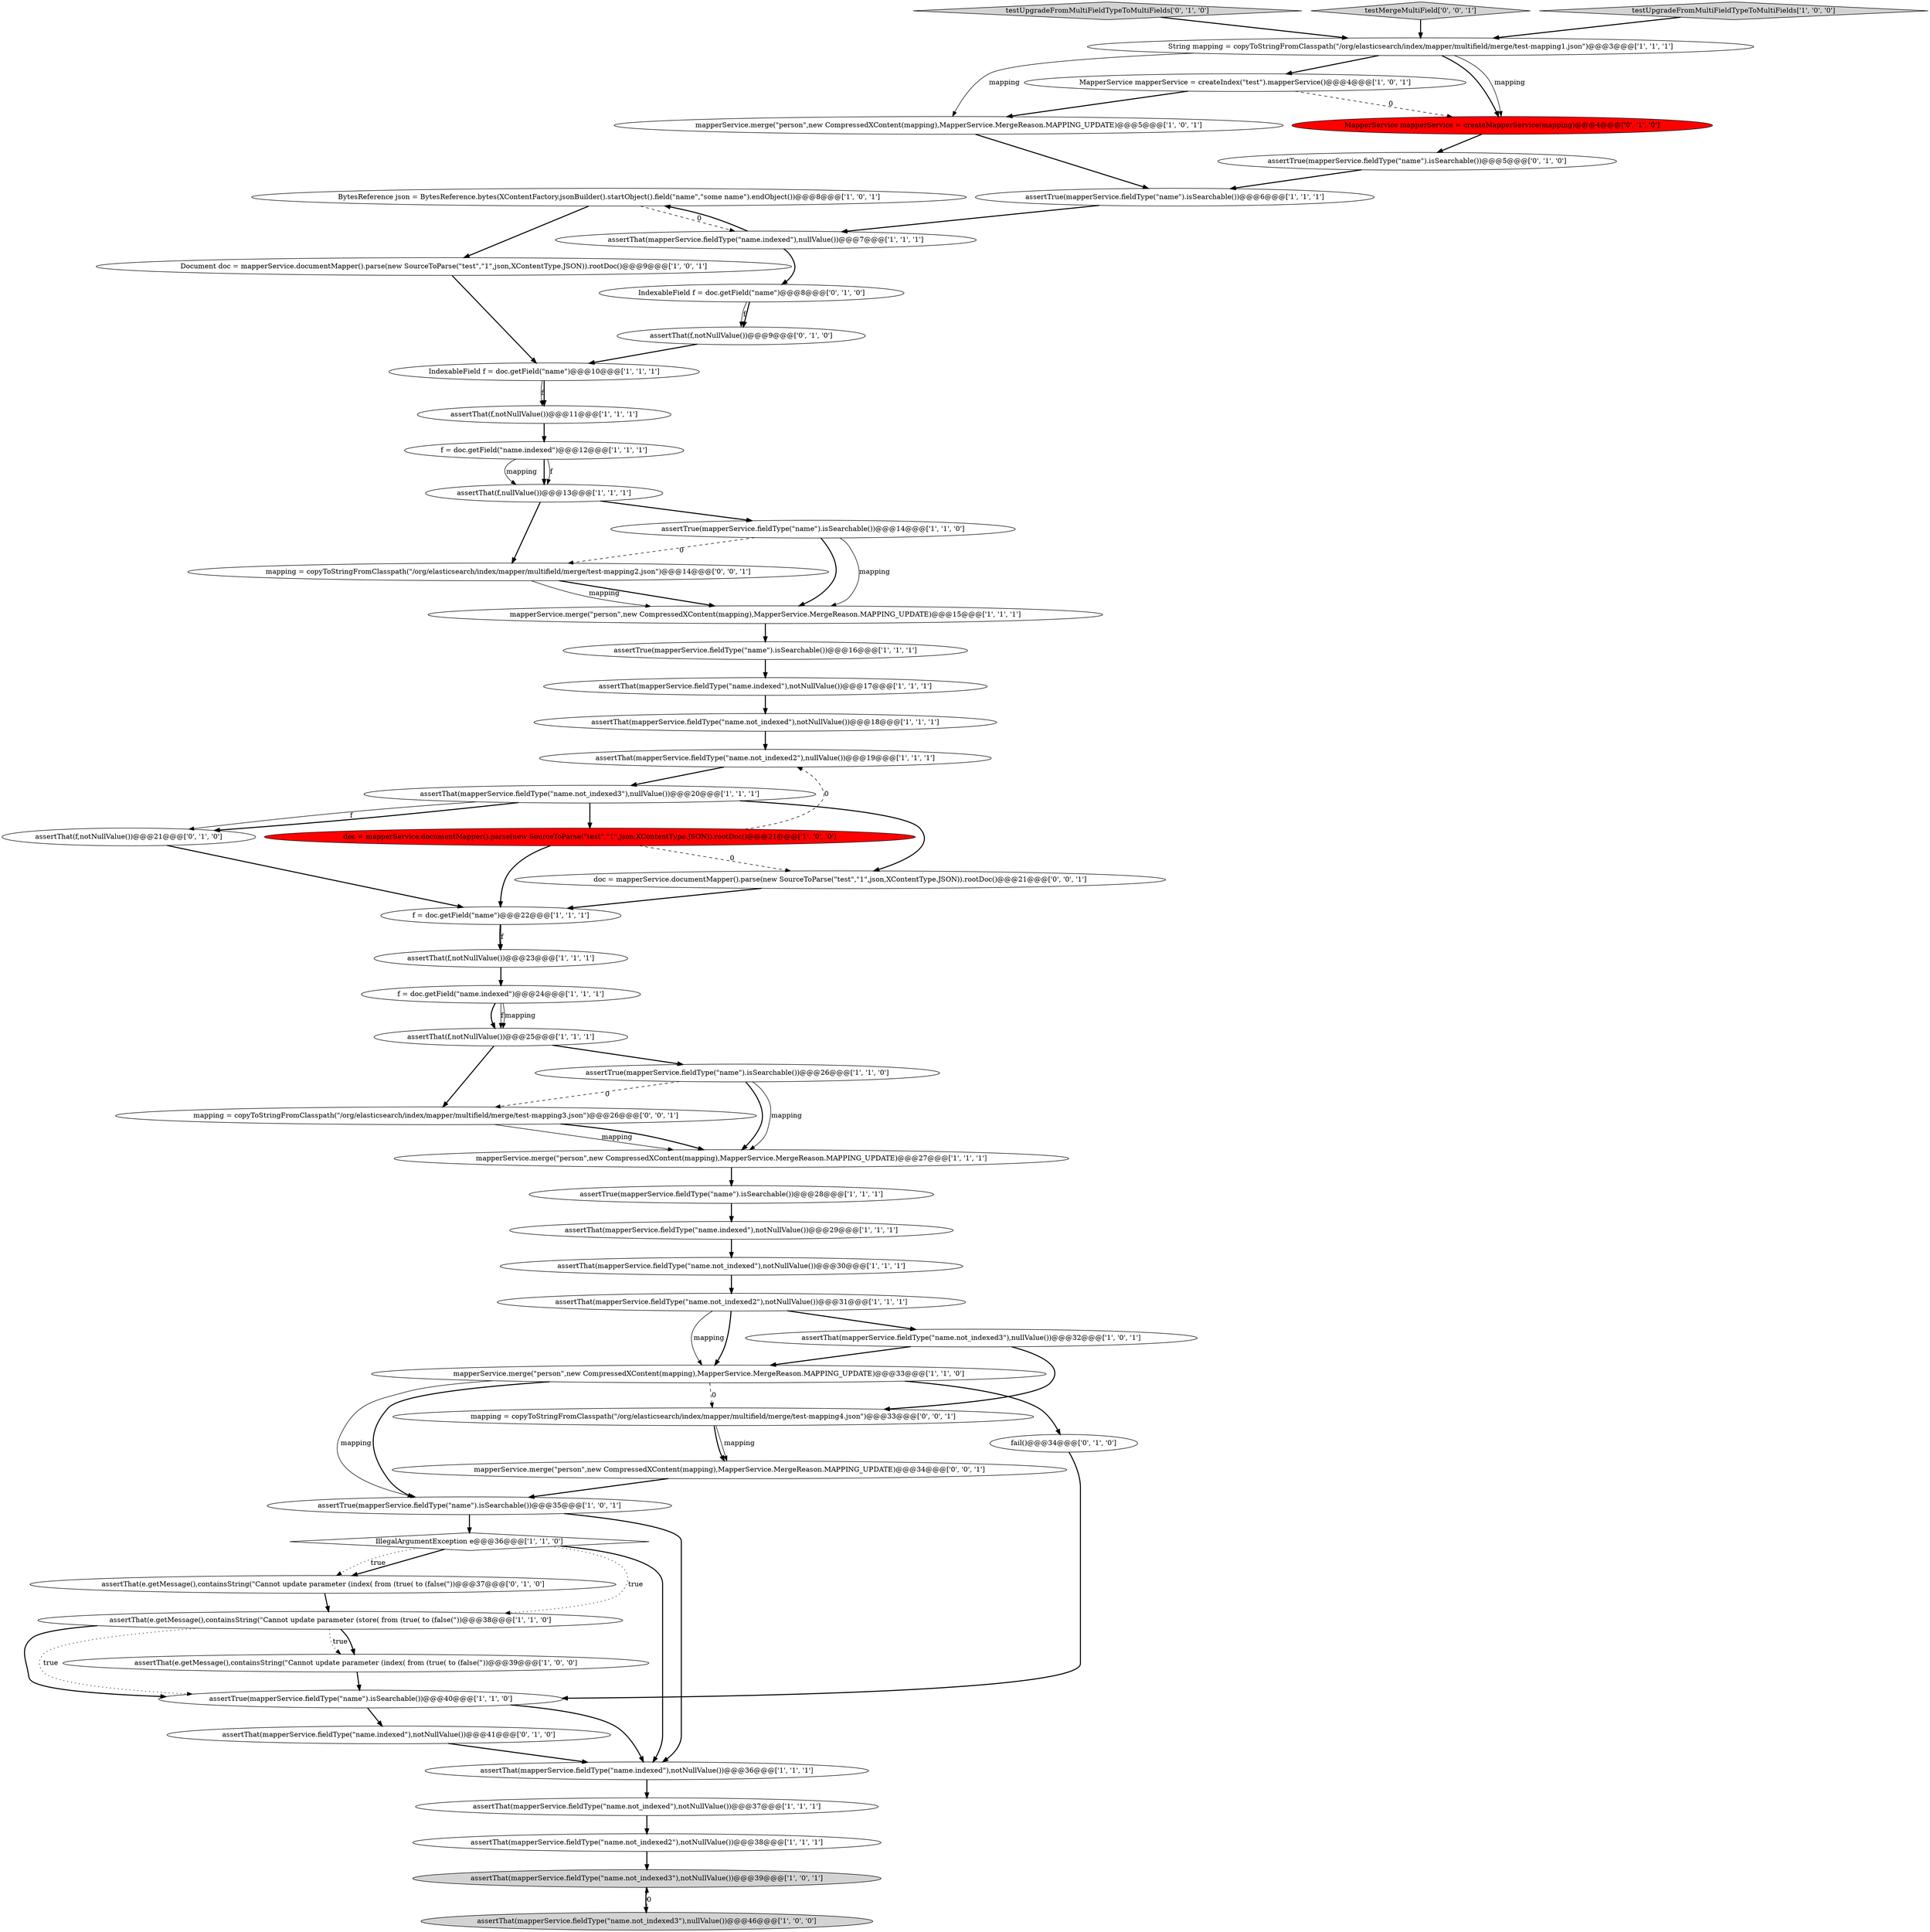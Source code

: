 digraph {
20 [style = filled, label = "f = doc.getField(\"name.indexed\")@@@12@@@['1', '1', '1']", fillcolor = white, shape = ellipse image = "AAA0AAABBB1BBB"];
11 [style = filled, label = "assertThat(f,notNullValue())@@@25@@@['1', '1', '1']", fillcolor = white, shape = ellipse image = "AAA0AAABBB1BBB"];
41 [style = filled, label = "assertThat(mapperService.fieldType(\"name.not_indexed3\"),nullValue())@@@46@@@['1', '0', '0']", fillcolor = lightgray, shape = ellipse image = "AAA0AAABBB1BBB"];
38 [style = filled, label = "IllegalArgumentException e@@@36@@@['1', '1', '0']", fillcolor = white, shape = diamond image = "AAA0AAABBB1BBB"];
44 [style = filled, label = "assertThat(f,notNullValue())@@@21@@@['0', '1', '0']", fillcolor = white, shape = ellipse image = "AAA0AAABBB2BBB"];
56 [style = filled, label = "mapping = copyToStringFromClasspath(\"/org/elasticsearch/index/mapper/multifield/merge/test-mapping2.json\")@@@14@@@['0', '0', '1']", fillcolor = white, shape = ellipse image = "AAA0AAABBB3BBB"];
14 [style = filled, label = "String mapping = copyToStringFromClasspath(\"/org/elasticsearch/index/mapper/multifield/merge/test-mapping1.json\")@@@3@@@['1', '1', '1']", fillcolor = white, shape = ellipse image = "AAA0AAABBB1BBB"];
1 [style = filled, label = "IndexableField f = doc.getField(\"name\")@@@10@@@['1', '1', '1']", fillcolor = white, shape = ellipse image = "AAA0AAABBB1BBB"];
23 [style = filled, label = "mapperService.merge(\"person\",new CompressedXContent(mapping),MapperService.MergeReason.MAPPING_UPDATE)@@@5@@@['1', '0', '1']", fillcolor = white, shape = ellipse image = "AAA0AAABBB1BBB"];
26 [style = filled, label = "assertThat(mapperService.fieldType(\"name.indexed\"),notNullValue())@@@36@@@['1', '1', '1']", fillcolor = white, shape = ellipse image = "AAA0AAABBB1BBB"];
28 [style = filled, label = "assertThat(mapperService.fieldType(\"name.indexed\"),notNullValue())@@@29@@@['1', '1', '1']", fillcolor = white, shape = ellipse image = "AAA0AAABBB1BBB"];
15 [style = filled, label = "mapperService.merge(\"person\",new CompressedXContent(mapping),MapperService.MergeReason.MAPPING_UPDATE)@@@27@@@['1', '1', '1']", fillcolor = white, shape = ellipse image = "AAA0AAABBB1BBB"];
19 [style = filled, label = "assertTrue(mapperService.fieldType(\"name\").isSearchable())@@@16@@@['1', '1', '1']", fillcolor = white, shape = ellipse image = "AAA0AAABBB1BBB"];
7 [style = filled, label = "assertThat(e.getMessage(),containsString(\"Cannot update parameter (index( from (true( to (false(\"))@@@39@@@['1', '0', '0']", fillcolor = white, shape = ellipse image = "AAA0AAABBB1BBB"];
22 [style = filled, label = "assertThat(e.getMessage(),containsString(\"Cannot update parameter (store( from (true( to (false(\"))@@@38@@@['1', '1', '0']", fillcolor = white, shape = ellipse image = "AAA0AAABBB1BBB"];
24 [style = filled, label = "assertThat(f,notNullValue())@@@11@@@['1', '1', '1']", fillcolor = white, shape = ellipse image = "AAA0AAABBB1BBB"];
37 [style = filled, label = "assertTrue(mapperService.fieldType(\"name\").isSearchable())@@@14@@@['1', '1', '0']", fillcolor = white, shape = ellipse image = "AAA0AAABBB1BBB"];
45 [style = filled, label = "IndexableField f = doc.getField(\"name\")@@@8@@@['0', '1', '0']", fillcolor = white, shape = ellipse image = "AAA0AAABBB2BBB"];
17 [style = filled, label = "f = doc.getField(\"name\")@@@22@@@['1', '1', '1']", fillcolor = white, shape = ellipse image = "AAA0AAABBB1BBB"];
43 [style = filled, label = "testUpgradeFromMultiFieldTypeToMultiFields['0', '1', '0']", fillcolor = lightgray, shape = diamond image = "AAA0AAABBB2BBB"];
50 [style = filled, label = "MapperService mapperService = createMapperService(mapping)@@@4@@@['0', '1', '0']", fillcolor = red, shape = ellipse image = "AAA1AAABBB2BBB"];
13 [style = filled, label = "assertTrue(mapperService.fieldType(\"name\").isSearchable())@@@6@@@['1', '1', '1']", fillcolor = white, shape = ellipse image = "AAA0AAABBB1BBB"];
51 [style = filled, label = "mapperService.merge(\"person\",new CompressedXContent(mapping),MapperService.MergeReason.MAPPING_UPDATE)@@@34@@@['0', '0', '1']", fillcolor = white, shape = ellipse image = "AAA0AAABBB3BBB"];
55 [style = filled, label = "mapping = copyToStringFromClasspath(\"/org/elasticsearch/index/mapper/multifield/merge/test-mapping4.json\")@@@33@@@['0', '0', '1']", fillcolor = white, shape = ellipse image = "AAA0AAABBB3BBB"];
31 [style = filled, label = "assertThat(mapperService.fieldType(\"name.indexed\"),notNullValue())@@@17@@@['1', '1', '1']", fillcolor = white, shape = ellipse image = "AAA0AAABBB1BBB"];
21 [style = filled, label = "assertThat(mapperService.fieldType(\"name.not_indexed3\"),nullValue())@@@20@@@['1', '1', '1']", fillcolor = white, shape = ellipse image = "AAA0AAABBB1BBB"];
40 [style = filled, label = "assertThat(mapperService.fieldType(\"name.not_indexed2\"),notNullValue())@@@31@@@['1', '1', '1']", fillcolor = white, shape = ellipse image = "AAA0AAABBB1BBB"];
2 [style = filled, label = "Document doc = mapperService.documentMapper().parse(new SourceToParse(\"test\",\"1\",json,XContentType.JSON)).rootDoc()@@@9@@@['1', '0', '1']", fillcolor = white, shape = ellipse image = "AAA0AAABBB1BBB"];
54 [style = filled, label = "testMergeMultiField['0', '0', '1']", fillcolor = lightgray, shape = diamond image = "AAA0AAABBB3BBB"];
12 [style = filled, label = "f = doc.getField(\"name.indexed\")@@@24@@@['1', '1', '1']", fillcolor = white, shape = ellipse image = "AAA0AAABBB1BBB"];
18 [style = filled, label = "testUpgradeFromMultiFieldTypeToMultiFields['1', '0', '0']", fillcolor = lightgray, shape = diamond image = "AAA0AAABBB1BBB"];
33 [style = filled, label = "assertThat(mapperService.fieldType(\"name.not_indexed3\"),notNullValue())@@@39@@@['1', '0', '1']", fillcolor = lightgray, shape = ellipse image = "AAA0AAABBB1BBB"];
35 [style = filled, label = "assertTrue(mapperService.fieldType(\"name\").isSearchable())@@@26@@@['1', '1', '0']", fillcolor = white, shape = ellipse image = "AAA0AAABBB1BBB"];
46 [style = filled, label = "assertThat(mapperService.fieldType(\"name.indexed\"),notNullValue())@@@41@@@['0', '1', '0']", fillcolor = white, shape = ellipse image = "AAA0AAABBB2BBB"];
48 [style = filled, label = "assertThat(f,notNullValue())@@@9@@@['0', '1', '0']", fillcolor = white, shape = ellipse image = "AAA0AAABBB2BBB"];
10 [style = filled, label = "assertThat(mapperService.fieldType(\"name.not_indexed3\"),nullValue())@@@32@@@['1', '0', '1']", fillcolor = white, shape = ellipse image = "AAA0AAABBB1BBB"];
47 [style = filled, label = "fail()@@@34@@@['0', '1', '0']", fillcolor = white, shape = ellipse image = "AAA0AAABBB2BBB"];
8 [style = filled, label = "mapperService.merge(\"person\",new CompressedXContent(mapping),MapperService.MergeReason.MAPPING_UPDATE)@@@15@@@['1', '1', '1']", fillcolor = white, shape = ellipse image = "AAA0AAABBB1BBB"];
49 [style = filled, label = "assertTrue(mapperService.fieldType(\"name\").isSearchable())@@@5@@@['0', '1', '0']", fillcolor = white, shape = ellipse image = "AAA0AAABBB2BBB"];
52 [style = filled, label = "doc = mapperService.documentMapper().parse(new SourceToParse(\"test\",\"1\",json,XContentType.JSON)).rootDoc()@@@21@@@['0', '0', '1']", fillcolor = white, shape = ellipse image = "AAA0AAABBB3BBB"];
29 [style = filled, label = "assertTrue(mapperService.fieldType(\"name\").isSearchable())@@@35@@@['1', '0', '1']", fillcolor = white, shape = ellipse image = "AAA0AAABBB1BBB"];
53 [style = filled, label = "mapping = copyToStringFromClasspath(\"/org/elasticsearch/index/mapper/multifield/merge/test-mapping3.json\")@@@26@@@['0', '0', '1']", fillcolor = white, shape = ellipse image = "AAA0AAABBB3BBB"];
16 [style = filled, label = "assertThat(f,nullValue())@@@13@@@['1', '1', '1']", fillcolor = white, shape = ellipse image = "AAA0AAABBB1BBB"];
9 [style = filled, label = "mapperService.merge(\"person\",new CompressedXContent(mapping),MapperService.MergeReason.MAPPING_UPDATE)@@@33@@@['1', '1', '0']", fillcolor = white, shape = ellipse image = "AAA0AAABBB1BBB"];
27 [style = filled, label = "BytesReference json = BytesReference.bytes(XContentFactory.jsonBuilder().startObject().field(\"name\",\"some name\").endObject())@@@8@@@['1', '0', '1']", fillcolor = white, shape = ellipse image = "AAA0AAABBB1BBB"];
25 [style = filled, label = "assertTrue(mapperService.fieldType(\"name\").isSearchable())@@@28@@@['1', '1', '1']", fillcolor = white, shape = ellipse image = "AAA0AAABBB1BBB"];
5 [style = filled, label = "assertThat(mapperService.fieldType(\"name.indexed\"),nullValue())@@@7@@@['1', '1', '1']", fillcolor = white, shape = ellipse image = "AAA0AAABBB1BBB"];
0 [style = filled, label = "assertTrue(mapperService.fieldType(\"name\").isSearchable())@@@40@@@['1', '1', '0']", fillcolor = white, shape = ellipse image = "AAA0AAABBB1BBB"];
39 [style = filled, label = "assertThat(mapperService.fieldType(\"name.not_indexed2\"),nullValue())@@@19@@@['1', '1', '1']", fillcolor = white, shape = ellipse image = "AAA0AAABBB1BBB"];
4 [style = filled, label = "assertThat(f,notNullValue())@@@23@@@['1', '1', '1']", fillcolor = white, shape = ellipse image = "AAA0AAABBB1BBB"];
3 [style = filled, label = "assertThat(mapperService.fieldType(\"name.not_indexed2\"),notNullValue())@@@38@@@['1', '1', '1']", fillcolor = white, shape = ellipse image = "AAA0AAABBB1BBB"];
6 [style = filled, label = "doc = mapperService.documentMapper().parse(new SourceToParse(\"test\",\"1\",json,XContentType.JSON)).rootDoc()@@@21@@@['1', '0', '0']", fillcolor = red, shape = ellipse image = "AAA1AAABBB1BBB"];
42 [style = filled, label = "assertThat(e.getMessage(),containsString(\"Cannot update parameter (index( from (true( to (false(\"))@@@37@@@['0', '1', '0']", fillcolor = white, shape = ellipse image = "AAA0AAABBB2BBB"];
30 [style = filled, label = "assertThat(mapperService.fieldType(\"name.not_indexed\"),notNullValue())@@@37@@@['1', '1', '1']", fillcolor = white, shape = ellipse image = "AAA0AAABBB1BBB"];
36 [style = filled, label = "assertThat(mapperService.fieldType(\"name.not_indexed\"),notNullValue())@@@30@@@['1', '1', '1']", fillcolor = white, shape = ellipse image = "AAA0AAABBB1BBB"];
32 [style = filled, label = "MapperService mapperService = createIndex(\"test\").mapperService()@@@4@@@['1', '0', '1']", fillcolor = white, shape = ellipse image = "AAA0AAABBB1BBB"];
34 [style = filled, label = "assertThat(mapperService.fieldType(\"name.not_indexed\"),notNullValue())@@@18@@@['1', '1', '1']", fillcolor = white, shape = ellipse image = "AAA0AAABBB1BBB"];
16->37 [style = bold, label=""];
32->23 [style = bold, label=""];
0->46 [style = bold, label=""];
15->25 [style = bold, label=""];
1->24 [style = solid, label="f"];
20->16 [style = solid, label="mapping"];
55->51 [style = bold, label=""];
5->45 [style = bold, label=""];
21->52 [style = bold, label=""];
38->42 [style = bold, label=""];
45->48 [style = bold, label=""];
20->16 [style = bold, label=""];
22->0 [style = bold, label=""];
23->13 [style = bold, label=""];
49->13 [style = bold, label=""];
56->8 [style = bold, label=""];
9->47 [style = bold, label=""];
38->26 [style = bold, label=""];
47->0 [style = bold, label=""];
9->29 [style = bold, label=""];
48->1 [style = bold, label=""];
27->2 [style = bold, label=""];
27->5 [style = dashed, label="0"];
21->44 [style = bold, label=""];
25->28 [style = bold, label=""];
28->36 [style = bold, label=""];
16->56 [style = bold, label=""];
22->0 [style = dotted, label="true"];
22->7 [style = dotted, label="true"];
12->11 [style = bold, label=""];
9->29 [style = solid, label="mapping"];
33->41 [style = bold, label=""];
7->0 [style = bold, label=""];
14->23 [style = solid, label="mapping"];
3->33 [style = bold, label=""];
44->17 [style = bold, label=""];
53->15 [style = solid, label="mapping"];
22->7 [style = bold, label=""];
50->49 [style = bold, label=""];
29->26 [style = bold, label=""];
24->20 [style = bold, label=""];
41->33 [style = dashed, label="0"];
21->44 [style = solid, label="f"];
40->9 [style = solid, label="mapping"];
13->5 [style = bold, label=""];
29->38 [style = bold, label=""];
42->22 [style = bold, label=""];
37->56 [style = dashed, label="0"];
38->42 [style = dotted, label="true"];
37->8 [style = solid, label="mapping"];
6->17 [style = bold, label=""];
9->55 [style = dashed, label="0"];
36->40 [style = bold, label=""];
35->15 [style = bold, label=""];
2->1 [style = bold, label=""];
56->8 [style = solid, label="mapping"];
38->22 [style = dotted, label="true"];
40->9 [style = bold, label=""];
45->48 [style = solid, label="f"];
31->34 [style = bold, label=""];
6->52 [style = dashed, label="0"];
51->29 [style = bold, label=""];
39->21 [style = bold, label=""];
55->51 [style = solid, label="mapping"];
30->3 [style = bold, label=""];
43->14 [style = bold, label=""];
12->11 [style = solid, label="f"];
32->50 [style = dashed, label="0"];
34->39 [style = bold, label=""];
14->50 [style = bold, label=""];
4->12 [style = bold, label=""];
14->50 [style = solid, label="mapping"];
10->9 [style = bold, label=""];
37->8 [style = bold, label=""];
14->32 [style = bold, label=""];
17->4 [style = bold, label=""];
54->14 [style = bold, label=""];
40->10 [style = bold, label=""];
0->26 [style = bold, label=""];
21->6 [style = bold, label=""];
17->4 [style = solid, label="f"];
19->31 [style = bold, label=""];
8->19 [style = bold, label=""];
20->16 [style = solid, label="f"];
12->11 [style = solid, label="mapping"];
10->55 [style = bold, label=""];
52->17 [style = bold, label=""];
11->35 [style = bold, label=""];
26->30 [style = bold, label=""];
35->15 [style = solid, label="mapping"];
11->53 [style = bold, label=""];
46->26 [style = bold, label=""];
1->24 [style = bold, label=""];
53->15 [style = bold, label=""];
5->27 [style = bold, label=""];
18->14 [style = bold, label=""];
6->39 [style = dashed, label="0"];
35->53 [style = dashed, label="0"];
}
